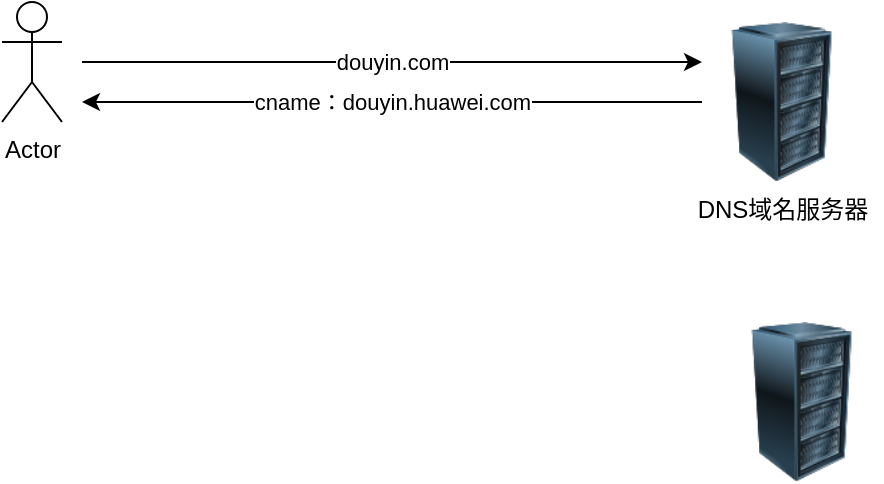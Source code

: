 <mxfile version="28.2.3">
  <diagram name="第 1 页" id="J0yDO_gOFOcV-wRXC2CT">
    <mxGraphModel dx="948" dy="502" grid="1" gridSize="10" guides="1" tooltips="1" connect="1" arrows="1" fold="1" page="1" pageScale="1" pageWidth="827" pageHeight="1169" math="0" shadow="0">
      <root>
        <mxCell id="0" />
        <mxCell id="1" parent="0" />
        <mxCell id="wIW8EY48uXhDR-5KYo5j-1" value="Actor" style="shape=umlActor;verticalLabelPosition=bottom;verticalAlign=top;html=1;outlineConnect=0;" vertex="1" parent="1">
          <mxGeometry x="80" y="50" width="30" height="60" as="geometry" />
        </mxCell>
        <mxCell id="wIW8EY48uXhDR-5KYo5j-2" value="douyin.com" style="endArrow=classic;html=1;rounded=0;entryX=0;entryY=0.25;entryDx=0;entryDy=0;" edge="1" parent="1" target="wIW8EY48uXhDR-5KYo5j-4">
          <mxGeometry width="50" height="50" relative="1" as="geometry">
            <mxPoint x="120" y="80" as="sourcePoint" />
            <mxPoint x="170" y="30" as="targetPoint" />
          </mxGeometry>
        </mxCell>
        <mxCell id="wIW8EY48uXhDR-5KYo5j-4" value="DNS域名服务器&lt;div&gt;&lt;br&gt;&lt;/div&gt;" style="image;html=1;image=img/lib/clip_art/computers/Server_Rack_128x128.png" vertex="1" parent="1">
          <mxGeometry x="430" y="60" width="80" height="80" as="geometry" />
        </mxCell>
        <mxCell id="wIW8EY48uXhDR-5KYo5j-5" value="cname：douyin.huawei.com" style="endArrow=classic;html=1;rounded=0;exitX=0;exitY=0.5;exitDx=0;exitDy=0;" edge="1" parent="1" source="wIW8EY48uXhDR-5KYo5j-4">
          <mxGeometry width="50" height="50" relative="1" as="geometry">
            <mxPoint x="390" y="400" as="sourcePoint" />
            <mxPoint x="120" y="100" as="targetPoint" />
          </mxGeometry>
        </mxCell>
        <mxCell id="wIW8EY48uXhDR-5KYo5j-6" value="" style="image;html=1;image=img/lib/clip_art/computers/Server_Rack_128x128.png" vertex="1" parent="1">
          <mxGeometry x="440" y="210" width="80" height="80" as="geometry" />
        </mxCell>
      </root>
    </mxGraphModel>
  </diagram>
</mxfile>
